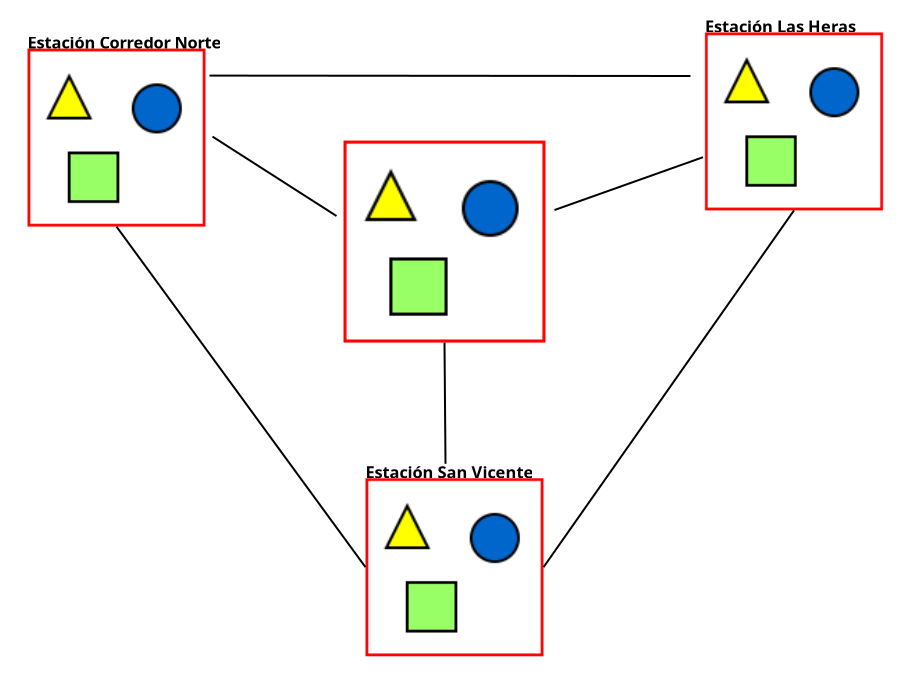 <?xml version="1.0" encoding="UTF-8"?>
<dia:diagram xmlns:dia="http://www.lysator.liu.se/~alla/dia/">
  <dia:layer name="Fondo" visible="true" active="true">
    <dia:object type="Standard - Image" version="0" id="O0">
      <dia:attribute name="obj_pos">
        <dia:point val="6.35,9.9"/>
      </dia:attribute>
      <dia:attribute name="obj_bb">
        <dia:rectangle val="6.3,9.85;15.3,18.85"/>
      </dia:attribute>
      <dia:attribute name="elem_corner">
        <dia:point val="6.35,9.9"/>
      </dia:attribute>
      <dia:attribute name="elem_width">
        <dia:real val="8.9"/>
      </dia:attribute>
      <dia:attribute name="elem_height">
        <dia:real val="8.9"/>
      </dia:attribute>
      <dia:attribute name="draw_border">
        <dia:boolean val="false"/>
      </dia:attribute>
      <dia:attribute name="keep_aspect">
        <dia:boolean val="true"/>
      </dia:attribute>
      <dia:attribute name="file">
        <dia:string>#F:\AyGR\Integrador\toll_icon.jpg#</dia:string>
      </dia:attribute>
    </dia:object>
    <dia:object type="Standard - Image" version="0" id="O1">
      <dia:attribute name="obj_pos">
        <dia:point val="40.225,9.09"/>
      </dia:attribute>
      <dia:attribute name="obj_bb">
        <dia:rectangle val="40.175,9.04;49.175,18.04"/>
      </dia:attribute>
      <dia:attribute name="elem_corner">
        <dia:point val="40.225,9.09"/>
      </dia:attribute>
      <dia:attribute name="elem_width">
        <dia:real val="8.9"/>
      </dia:attribute>
      <dia:attribute name="elem_height">
        <dia:real val="8.9"/>
      </dia:attribute>
      <dia:attribute name="draw_border">
        <dia:boolean val="false"/>
      </dia:attribute>
      <dia:attribute name="keep_aspect">
        <dia:boolean val="true"/>
      </dia:attribute>
      <dia:attribute name="file">
        <dia:string>#F:\AyGR\Integrador\toll_icon.jpg#</dia:string>
      </dia:attribute>
    </dia:object>
    <dia:object type="Standard - Image" version="0" id="O2">
      <dia:attribute name="obj_pos">
        <dia:point val="23.25,31.38"/>
      </dia:attribute>
      <dia:attribute name="obj_bb">
        <dia:rectangle val="23.2,31.33;32.2,40.33"/>
      </dia:attribute>
      <dia:attribute name="elem_corner">
        <dia:point val="23.25,31.38"/>
      </dia:attribute>
      <dia:attribute name="elem_width">
        <dia:real val="8.9"/>
      </dia:attribute>
      <dia:attribute name="elem_height">
        <dia:real val="8.9"/>
      </dia:attribute>
      <dia:attribute name="draw_border">
        <dia:boolean val="false"/>
      </dia:attribute>
      <dia:attribute name="keep_aspect">
        <dia:boolean val="true"/>
      </dia:attribute>
      <dia:attribute name="file">
        <dia:string>#F:\AyGR\Integrador\toll_icon.jpg#</dia:string>
      </dia:attribute>
    </dia:object>
    <dia:object type="Standard - Text" version="1" id="O3">
      <dia:attribute name="obj_pos">
        <dia:point val="6.35,9.9"/>
      </dia:attribute>
      <dia:attribute name="obj_bb">
        <dia:rectangle val="6.35,9.08;16.242,10.07"/>
      </dia:attribute>
      <dia:attribute name="text">
        <dia:composite type="text">
          <dia:attribute name="string">
            <dia:string>#Estación Corredor Norte#</dia:string>
          </dia:attribute>
          <dia:attribute name="font">
            <dia:font family="sans" style="80" name="Helvetica-Bold"/>
          </dia:attribute>
          <dia:attribute name="height">
            <dia:real val="1.026"/>
          </dia:attribute>
          <dia:attribute name="pos">
            <dia:point val="6.35,9.9"/>
          </dia:attribute>
          <dia:attribute name="color">
            <dia:color val="#000000"/>
          </dia:attribute>
          <dia:attribute name="alignment">
            <dia:enum val="0"/>
          </dia:attribute>
        </dia:composite>
      </dia:attribute>
      <dia:attribute name="valign">
        <dia:enum val="3"/>
      </dia:attribute>
      <dia:connections>
        <dia:connection handle="0" to="O0" connection="0"/>
      </dia:connections>
    </dia:object>
    <dia:object type="Standard - Text" version="1" id="O4">
      <dia:attribute name="obj_pos">
        <dia:point val="40.225,9.09"/>
      </dia:attribute>
      <dia:attribute name="obj_bb">
        <dia:rectangle val="40.225,8.27;47.938,9.26"/>
      </dia:attribute>
      <dia:attribute name="text">
        <dia:composite type="text">
          <dia:attribute name="string">
            <dia:string>#Estación Las Heras#</dia:string>
          </dia:attribute>
          <dia:attribute name="font">
            <dia:font family="sans" style="80" name="Helvetica-Bold"/>
          </dia:attribute>
          <dia:attribute name="height">
            <dia:real val="1.026"/>
          </dia:attribute>
          <dia:attribute name="pos">
            <dia:point val="40.225,9.09"/>
          </dia:attribute>
          <dia:attribute name="color">
            <dia:color val="#000000"/>
          </dia:attribute>
          <dia:attribute name="alignment">
            <dia:enum val="0"/>
          </dia:attribute>
        </dia:composite>
      </dia:attribute>
      <dia:attribute name="valign">
        <dia:enum val="3"/>
      </dia:attribute>
      <dia:connections>
        <dia:connection handle="0" to="O1" connection="0"/>
      </dia:connections>
    </dia:object>
    <dia:object type="Standard - Text" version="1" id="O5">
      <dia:attribute name="obj_pos">
        <dia:point val="23.25,31.38"/>
      </dia:attribute>
      <dia:attribute name="obj_bb">
        <dia:rectangle val="23.25,30.56;31.805,31.55"/>
      </dia:attribute>
      <dia:attribute name="text">
        <dia:composite type="text">
          <dia:attribute name="string">
            <dia:string>#Estación San Vicente#</dia:string>
          </dia:attribute>
          <dia:attribute name="font">
            <dia:font family="sans" style="80" name="Helvetica-Bold"/>
          </dia:attribute>
          <dia:attribute name="height">
            <dia:real val="1.026"/>
          </dia:attribute>
          <dia:attribute name="pos">
            <dia:point val="23.25,31.38"/>
          </dia:attribute>
          <dia:attribute name="color">
            <dia:color val="#000000"/>
          </dia:attribute>
          <dia:attribute name="alignment">
            <dia:enum val="0"/>
          </dia:attribute>
        </dia:composite>
      </dia:attribute>
      <dia:attribute name="valign">
        <dia:enum val="3"/>
      </dia:attribute>
      <dia:connections>
        <dia:connection handle="0" to="O2" connection="0"/>
      </dia:connections>
    </dia:object>
    <dia:object type="Standard - Image" version="0" id="O6">
      <dia:attribute name="obj_pos">
        <dia:point val="22.15,14.5"/>
      </dia:attribute>
      <dia:attribute name="obj_bb">
        <dia:rectangle val="22.1,14.45;32.3,24.65"/>
      </dia:attribute>
      <dia:attribute name="elem_corner">
        <dia:point val="22.15,14.5"/>
      </dia:attribute>
      <dia:attribute name="elem_width">
        <dia:real val="10.1"/>
      </dia:attribute>
      <dia:attribute name="elem_height">
        <dia:real val="10.1"/>
      </dia:attribute>
      <dia:attribute name="draw_border">
        <dia:boolean val="false"/>
      </dia:attribute>
      <dia:attribute name="keep_aspect">
        <dia:boolean val="true"/>
      </dia:attribute>
      <dia:attribute name="file">
        <dia:string>#F:\AyGR\Integrador\casa central.png#</dia:string>
      </dia:attribute>
    </dia:object>
    <dia:object type="Standard - Line" version="0" id="O7">
      <dia:attribute name="obj_pos">
        <dia:point val="10.8,18.8"/>
      </dia:attribute>
      <dia:attribute name="obj_bb">
        <dia:rectangle val="10.73,18.73;23.32,35.9"/>
      </dia:attribute>
      <dia:attribute name="conn_endpoints">
        <dia:point val="10.8,18.8"/>
        <dia:point val="23.25,35.83"/>
      </dia:attribute>
      <dia:attribute name="numcp">
        <dia:int val="1"/>
      </dia:attribute>
      <dia:connections>
        <dia:connection handle="0" to="O0" connection="6"/>
        <dia:connection handle="1" to="O2" connection="3"/>
      </dia:connections>
    </dia:object>
    <dia:object type="Standard - Line" version="0" id="O8">
      <dia:attribute name="obj_pos">
        <dia:point val="44.675,17.99"/>
      </dia:attribute>
      <dia:attribute name="obj_bb">
        <dia:rectangle val="32.08,17.92;44.745,35.9"/>
      </dia:attribute>
      <dia:attribute name="conn_endpoints">
        <dia:point val="44.675,17.99"/>
        <dia:point val="32.15,35.83"/>
      </dia:attribute>
      <dia:attribute name="numcp">
        <dia:int val="1"/>
      </dia:attribute>
      <dia:connections>
        <dia:connection handle="0" to="O1" connection="6"/>
        <dia:connection handle="1" to="O2" connection="4"/>
      </dia:connections>
    </dia:object>
    <dia:object type="Standard - Line" version="0" id="O9">
      <dia:attribute name="obj_pos">
        <dia:point val="15.6,14.3"/>
      </dia:attribute>
      <dia:attribute name="obj_bb">
        <dia:rectangle val="15.531,14.231;21.869,18.339"/>
      </dia:attribute>
      <dia:attribute name="conn_endpoints">
        <dia:point val="15.6,14.3"/>
        <dia:point val="21.8,18.27"/>
      </dia:attribute>
      <dia:attribute name="numcp">
        <dia:int val="1"/>
      </dia:attribute>
    </dia:object>
    <dia:object type="Standard - Line" version="0" id="O10">
      <dia:attribute name="obj_pos">
        <dia:point val="32.7,17.97"/>
      </dia:attribute>
      <dia:attribute name="obj_bb">
        <dia:rectangle val="32.636,15.266;40.189,18.034"/>
      </dia:attribute>
      <dia:attribute name="conn_endpoints">
        <dia:point val="32.7,17.97"/>
        <dia:point val="40.125,15.33"/>
      </dia:attribute>
      <dia:attribute name="numcp">
        <dia:int val="1"/>
      </dia:attribute>
    </dia:object>
    <dia:object type="Standard - Line" version="0" id="O11">
      <dia:attribute name="obj_pos">
        <dia:point val="15.45,11.25"/>
      </dia:attribute>
      <dia:attribute name="obj_bb">
        <dia:rectangle val="15.4,11.2;39.55,11.32"/>
      </dia:attribute>
      <dia:attribute name="conn_endpoints">
        <dia:point val="15.45,11.25"/>
        <dia:point val="39.5,11.27"/>
      </dia:attribute>
      <dia:attribute name="numcp">
        <dia:int val="1"/>
      </dia:attribute>
    </dia:object>
    <dia:object type="Standard - Line" version="0" id="O12">
      <dia:attribute name="obj_pos">
        <dia:point val="27.25,30.659"/>
      </dia:attribute>
      <dia:attribute name="obj_bb">
        <dia:rectangle val="27.15,24.55;27.3,30.709"/>
      </dia:attribute>
      <dia:attribute name="conn_endpoints">
        <dia:point val="27.25,30.659"/>
        <dia:point val="27.2,24.6"/>
      </dia:attribute>
      <dia:attribute name="numcp">
        <dia:int val="1"/>
      </dia:attribute>
      <dia:connections>
        <dia:connection handle="1" to="O6" connection="6"/>
      </dia:connections>
    </dia:object>
    <dia:object type="Standard - Box" version="0" id="O13">
      <dia:attribute name="obj_pos">
        <dia:point val="5.075,7.57"/>
      </dia:attribute>
      <dia:attribute name="obj_bb">
        <dia:rectangle val="5.025,7.52;50.225,41.52"/>
      </dia:attribute>
      <dia:attribute name="elem_corner">
        <dia:point val="5.075,7.57"/>
      </dia:attribute>
      <dia:attribute name="elem_width">
        <dia:real val="45.1"/>
      </dia:attribute>
      <dia:attribute name="elem_height">
        <dia:real val="33.9"/>
      </dia:attribute>
      <dia:attribute name="border_width">
        <dia:real val="0.1"/>
      </dia:attribute>
      <dia:attribute name="border_color">
        <dia:color val="#ffffff"/>
      </dia:attribute>
      <dia:attribute name="show_background">
        <dia:boolean val="false"/>
      </dia:attribute>
    </dia:object>
  </dia:layer>
</dia:diagram>
